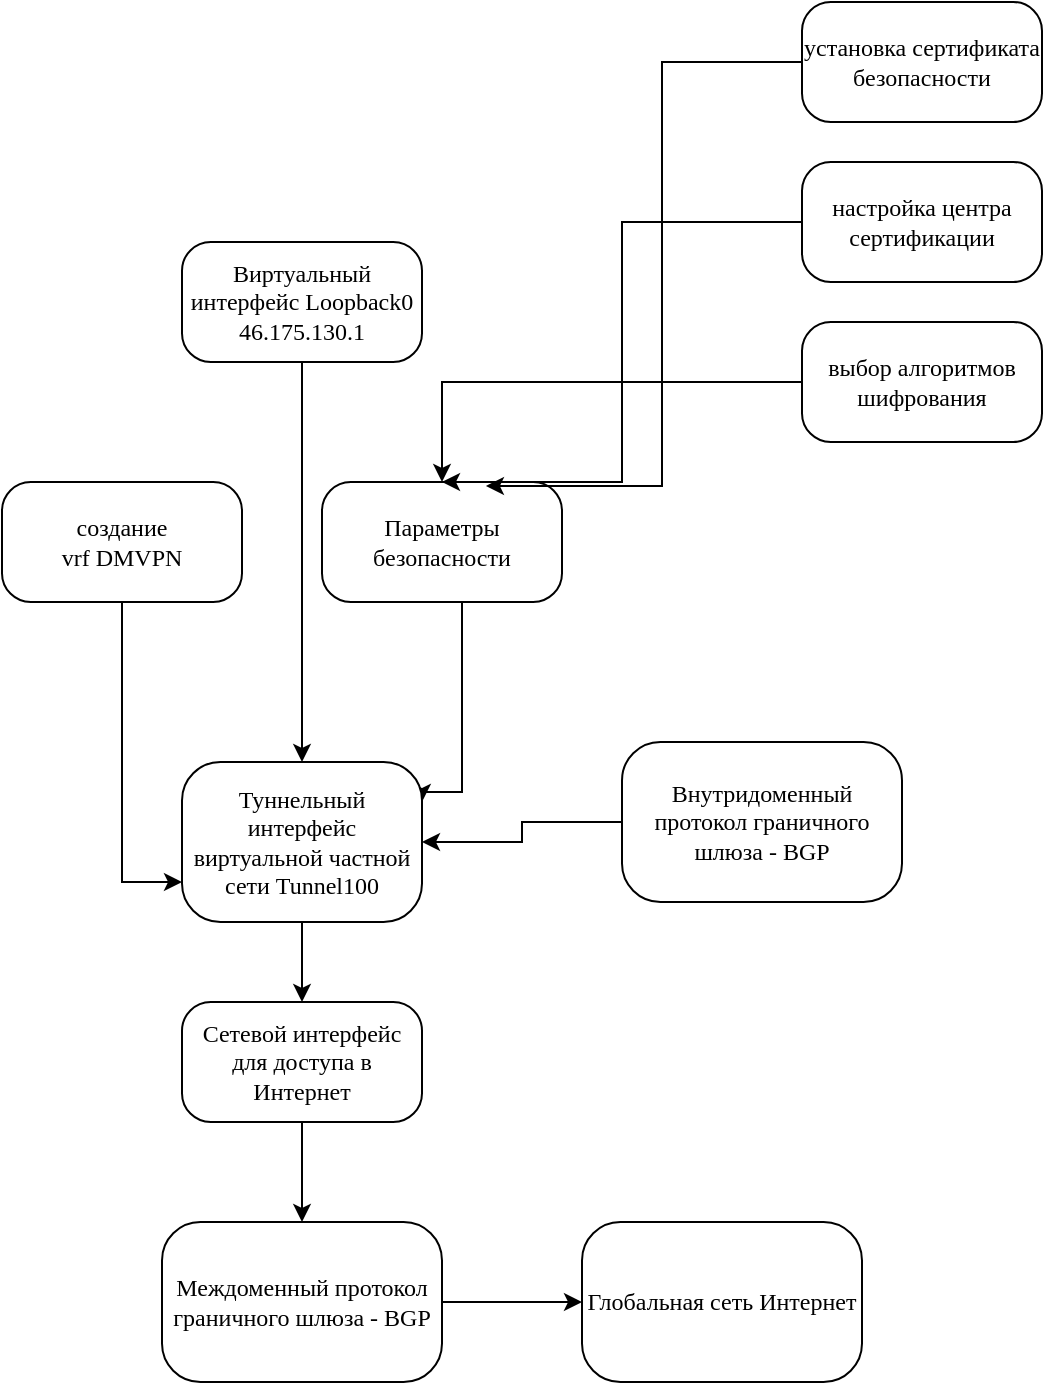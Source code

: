<mxfile version="21.0.2" type="github">
  <diagram name="Page-1" id="58cdce13-f638-feb5-8d6f-7d28b1aa9fa0">
    <mxGraphModel dx="1434" dy="703" grid="1" gridSize="10" guides="1" tooltips="1" connect="1" arrows="1" fold="1" page="1" pageScale="1" pageWidth="1100" pageHeight="850" background="none" math="0" shadow="0">
      <root>
        <mxCell id="0" />
        <mxCell id="1" parent="0" />
        <mxCell id="CW89IUnAFHwVdPf6LcuZ-20" style="edgeStyle=orthogonalEdgeStyle;rounded=0;orthogonalLoop=1;jettySize=auto;html=1;entryX=0;entryY=0.75;entryDx=0;entryDy=0;" edge="1" parent="1" source="382b91b5511bd0f7-5" target="382b91b5511bd0f7-10">
          <mxGeometry relative="1" as="geometry" />
        </mxCell>
        <mxCell id="382b91b5511bd0f7-5" value="&lt;div&gt;создание&lt;br&gt;&lt;/div&gt;&lt;div&gt;vrf DMVPN&lt;/div&gt;" style="rounded=1;whiteSpace=wrap;html=1;arcSize=24;shadow=0;comic=0;labelBackgroundColor=none;fontFamily=Verdana;fontSize=12;align=center;" parent="1" vertex="1">
          <mxGeometry x="30" y="270" width="120" height="60" as="geometry" />
        </mxCell>
        <mxCell id="CW89IUnAFHwVdPf6LcuZ-19" style="edgeStyle=orthogonalEdgeStyle;rounded=0;orthogonalLoop=1;jettySize=auto;html=1;entryX=1;entryY=0.25;entryDx=0;entryDy=0;" edge="1" parent="1" source="382b91b5511bd0f7-6" target="382b91b5511bd0f7-10">
          <mxGeometry relative="1" as="geometry">
            <Array as="points">
              <mxPoint x="260" y="425" />
            </Array>
          </mxGeometry>
        </mxCell>
        <mxCell id="382b91b5511bd0f7-6" value="Параметры безопасности" style="rounded=1;whiteSpace=wrap;html=1;arcSize=24;shadow=0;comic=0;labelBackgroundColor=none;fontFamily=Verdana;fontSize=12;align=center;" parent="1" vertex="1">
          <mxGeometry x="190" y="270" width="120" height="60" as="geometry" />
        </mxCell>
        <mxCell id="382b91b5511bd0f7-9" value="настройка центра сертификации " style="rounded=1;whiteSpace=wrap;html=1;arcSize=24;shadow=0;comic=0;labelBackgroundColor=none;fontFamily=Verdana;fontSize=12;align=center;" parent="1" vertex="1">
          <mxGeometry x="430" y="110" width="120" height="60" as="geometry" />
        </mxCell>
        <mxCell id="CW89IUnAFHwVdPf6LcuZ-29" style="edgeStyle=orthogonalEdgeStyle;rounded=0;orthogonalLoop=1;jettySize=auto;html=1;" edge="1" parent="1" source="382b91b5511bd0f7-10" target="CW89IUnAFHwVdPf6LcuZ-26">
          <mxGeometry relative="1" as="geometry" />
        </mxCell>
        <mxCell id="382b91b5511bd0f7-10" value="Туннельный интерфейс виртуальной частной сети Tunnel100" style="rounded=1;whiteSpace=wrap;html=1;arcSize=24;shadow=0;comic=0;labelBackgroundColor=none;fontFamily=Verdana;fontSize=12;align=center;" parent="1" vertex="1">
          <mxGeometry x="120" y="410" width="120" height="80" as="geometry" />
        </mxCell>
        <mxCell id="CW89IUnAFHwVdPf6LcuZ-18" style="rounded=0;orthogonalLoop=1;jettySize=auto;html=1;" edge="1" parent="1" source="CW89IUnAFHwVdPf6LcuZ-1" target="382b91b5511bd0f7-10">
          <mxGeometry relative="1" as="geometry" />
        </mxCell>
        <mxCell id="CW89IUnAFHwVdPf6LcuZ-1" value="&lt;div&gt;Виртуальный интерфейс Loopback0&lt;/div&gt;&lt;div&gt;46.175.130.1 &lt;br&gt;&lt;/div&gt;" style="rounded=1;whiteSpace=wrap;html=1;arcSize=24;shadow=0;comic=0;labelBackgroundColor=none;fontFamily=Verdana;fontSize=12;align=center;" vertex="1" parent="1">
          <mxGeometry x="120" y="150" width="120" height="60" as="geometry" />
        </mxCell>
        <mxCell id="CW89IUnAFHwVdPf6LcuZ-3" value="установка сертификата безопасности" style="rounded=1;whiteSpace=wrap;html=1;arcSize=24;shadow=0;comic=0;labelBackgroundColor=none;fontFamily=Verdana;fontSize=12;align=center;" vertex="1" parent="1">
          <mxGeometry x="430" y="30" width="120" height="60" as="geometry" />
        </mxCell>
        <mxCell id="CW89IUnAFHwVdPf6LcuZ-4" value="&lt;div&gt;выбор алгоритмов&lt;/div&gt;&lt;div&gt;шифрования&lt;br&gt;&lt;/div&gt;" style="rounded=1;whiteSpace=wrap;html=1;arcSize=24;shadow=0;comic=0;labelBackgroundColor=none;fontFamily=Verdana;fontSize=12;align=center;" vertex="1" parent="1">
          <mxGeometry x="430" y="190" width="120" height="60" as="geometry" />
        </mxCell>
        <mxCell id="CW89IUnAFHwVdPf6LcuZ-10" value="" style="endArrow=classic;html=1;rounded=0;exitX=0;exitY=0.5;exitDx=0;exitDy=0;edgeStyle=orthogonalEdgeStyle;entryX=0.5;entryY=0;entryDx=0;entryDy=0;" edge="1" parent="1" source="382b91b5511bd0f7-9" target="382b91b5511bd0f7-6">
          <mxGeometry width="50" height="50" relative="1" as="geometry">
            <mxPoint x="440" y="230" as="sourcePoint" />
            <mxPoint x="250" y="260" as="targetPoint" />
            <Array as="points">
              <mxPoint x="340" y="140" />
              <mxPoint x="340" y="270" />
            </Array>
          </mxGeometry>
        </mxCell>
        <mxCell id="CW89IUnAFHwVdPf6LcuZ-11" value="" style="endArrow=classic;html=1;rounded=0;exitX=0;exitY=0.5;exitDx=0;exitDy=0;edgeStyle=orthogonalEdgeStyle;entryX=0.683;entryY=0.033;entryDx=0;entryDy=0;entryPerimeter=0;" edge="1" parent="1" source="CW89IUnAFHwVdPf6LcuZ-3" target="382b91b5511bd0f7-6">
          <mxGeometry width="50" height="50" relative="1" as="geometry">
            <mxPoint x="440" y="150" as="sourcePoint" />
            <mxPoint x="260" y="280" as="targetPoint" />
            <Array as="points">
              <mxPoint x="360" y="60" />
              <mxPoint x="360" y="272" />
            </Array>
          </mxGeometry>
        </mxCell>
        <mxCell id="CW89IUnAFHwVdPf6LcuZ-12" value="" style="endArrow=classic;html=1;rounded=0;exitX=0;exitY=0.5;exitDx=0;exitDy=0;edgeStyle=orthogonalEdgeStyle;" edge="1" parent="1" source="CW89IUnAFHwVdPf6LcuZ-4" target="382b91b5511bd0f7-6">
          <mxGeometry width="50" height="50" relative="1" as="geometry">
            <mxPoint x="520" y="340" as="sourcePoint" />
            <mxPoint x="570" y="290" as="targetPoint" />
          </mxGeometry>
        </mxCell>
        <mxCell id="CW89IUnAFHwVdPf6LcuZ-21" value="Глобальная сеть Интернет" style="rounded=1;whiteSpace=wrap;html=1;arcSize=24;shadow=0;comic=0;labelBackgroundColor=none;fontFamily=Verdana;fontSize=12;align=center;" vertex="1" parent="1">
          <mxGeometry x="320" y="640" width="140" height="80" as="geometry" />
        </mxCell>
        <mxCell id="CW89IUnAFHwVdPf6LcuZ-31" style="edgeStyle=orthogonalEdgeStyle;rounded=0;orthogonalLoop=1;jettySize=auto;html=1;" edge="1" parent="1" source="CW89IUnAFHwVdPf6LcuZ-23" target="CW89IUnAFHwVdPf6LcuZ-21">
          <mxGeometry relative="1" as="geometry" />
        </mxCell>
        <mxCell id="CW89IUnAFHwVdPf6LcuZ-23" value="Междоменный протокол граничного шлюза - BGP" style="rounded=1;whiteSpace=wrap;html=1;arcSize=24;shadow=0;comic=0;labelBackgroundColor=none;fontFamily=Verdana;fontSize=12;align=center;" vertex="1" parent="1">
          <mxGeometry x="110" y="640" width="140" height="80" as="geometry" />
        </mxCell>
        <mxCell id="CW89IUnAFHwVdPf6LcuZ-28" style="edgeStyle=orthogonalEdgeStyle;rounded=0;orthogonalLoop=1;jettySize=auto;html=1;exitX=0;exitY=0.5;exitDx=0;exitDy=0;" edge="1" parent="1" source="CW89IUnAFHwVdPf6LcuZ-25" target="382b91b5511bd0f7-10">
          <mxGeometry relative="1" as="geometry" />
        </mxCell>
        <mxCell id="CW89IUnAFHwVdPf6LcuZ-25" value="Внутридоменный протокол граничного шлюза - BGP" style="rounded=1;whiteSpace=wrap;html=1;arcSize=24;shadow=0;comic=0;labelBackgroundColor=none;fontFamily=Verdana;fontSize=12;align=center;" vertex="1" parent="1">
          <mxGeometry x="340" y="400" width="140" height="80" as="geometry" />
        </mxCell>
        <mxCell id="CW89IUnAFHwVdPf6LcuZ-30" style="edgeStyle=orthogonalEdgeStyle;rounded=0;orthogonalLoop=1;jettySize=auto;html=1;" edge="1" parent="1" source="CW89IUnAFHwVdPf6LcuZ-26" target="CW89IUnAFHwVdPf6LcuZ-23">
          <mxGeometry relative="1" as="geometry" />
        </mxCell>
        <mxCell id="CW89IUnAFHwVdPf6LcuZ-26" value="Сетевой интерфейс для доступа в Интернет" style="rounded=1;whiteSpace=wrap;html=1;arcSize=24;shadow=0;comic=0;labelBackgroundColor=none;fontFamily=Verdana;fontSize=12;align=center;" vertex="1" parent="1">
          <mxGeometry x="120" y="530" width="120" height="60" as="geometry" />
        </mxCell>
      </root>
    </mxGraphModel>
  </diagram>
</mxfile>
